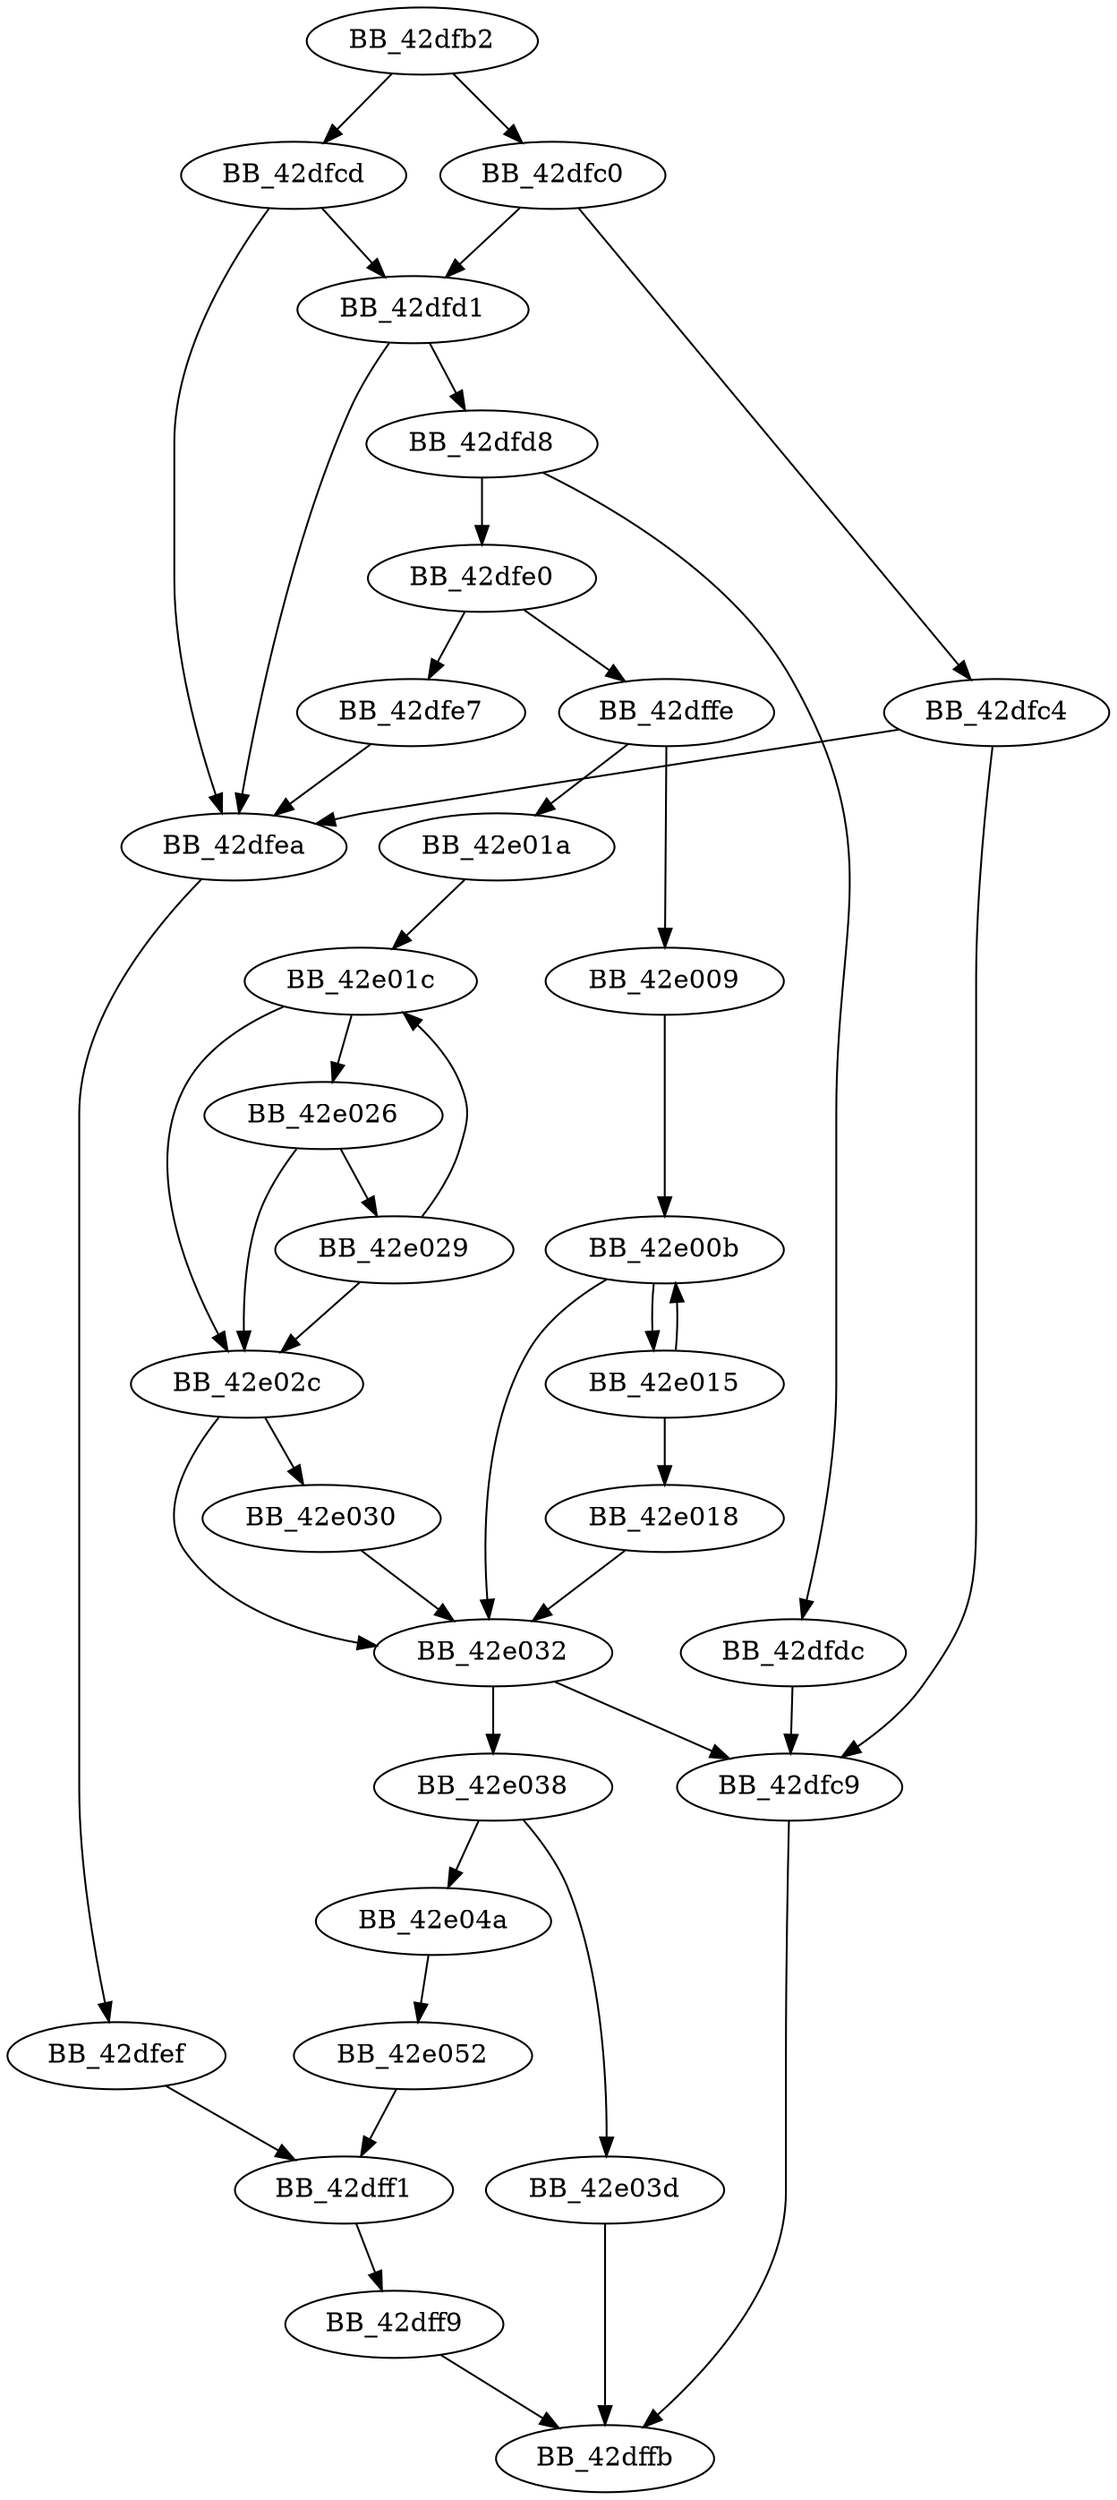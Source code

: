 DiGraph _strncpy_s{
BB_42dfb2->BB_42dfc0
BB_42dfb2->BB_42dfcd
BB_42dfc0->BB_42dfc4
BB_42dfc0->BB_42dfd1
BB_42dfc4->BB_42dfc9
BB_42dfc4->BB_42dfea
BB_42dfc9->BB_42dffb
BB_42dfcd->BB_42dfd1
BB_42dfcd->BB_42dfea
BB_42dfd1->BB_42dfd8
BB_42dfd1->BB_42dfea
BB_42dfd8->BB_42dfdc
BB_42dfd8->BB_42dfe0
BB_42dfdc->BB_42dfc9
BB_42dfe0->BB_42dfe7
BB_42dfe0->BB_42dffe
BB_42dfe7->BB_42dfea
BB_42dfea->BB_42dfef
BB_42dfef->BB_42dff1
BB_42dff1->BB_42dff9
BB_42dff9->BB_42dffb
BB_42dffe->BB_42e009
BB_42dffe->BB_42e01a
BB_42e009->BB_42e00b
BB_42e00b->BB_42e015
BB_42e00b->BB_42e032
BB_42e015->BB_42e00b
BB_42e015->BB_42e018
BB_42e018->BB_42e032
BB_42e01a->BB_42e01c
BB_42e01c->BB_42e026
BB_42e01c->BB_42e02c
BB_42e026->BB_42e029
BB_42e026->BB_42e02c
BB_42e029->BB_42e01c
BB_42e029->BB_42e02c
BB_42e02c->BB_42e030
BB_42e02c->BB_42e032
BB_42e030->BB_42e032
BB_42e032->BB_42dfc9
BB_42e032->BB_42e038
BB_42e038->BB_42e03d
BB_42e038->BB_42e04a
BB_42e03d->BB_42dffb
BB_42e04a->BB_42e052
BB_42e052->BB_42dff1
}
